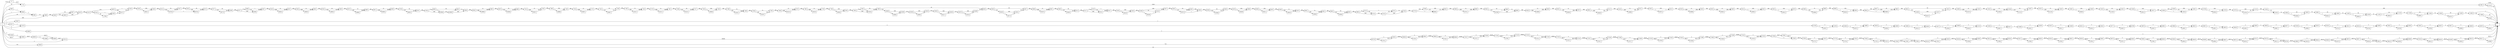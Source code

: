 digraph {
	graph [rankdir=LR]
	node [shape=rectangle]
	777 -> 778 [label=2519]
	778 -> 5982 [label=2559]
	5982 -> 1 [label=2519]
	5982 -> 24723 [label=40]
	5983 -> 5984 [label=1]
	5984 -> 5985 [label=2]
	5985 -> 5996 [label=51]
	5996 -> 6046 [label=360]
	6046 -> 6067 [label=50]
	6046 -> 49632 [label=310]
	6067 -> 6079 [label=51]
	6079 -> 6125 [label=360]
	6125 -> 6145 [label=50]
	6125 -> 49675 [label=310]
	6145 -> 6166 [label=1]
	6145 -> 17964 [label=49]
	6166 -> 6172 [label=50]
	6172 -> 6184 [label=359]
	6184 -> 6185 [label=360]
	6185 -> 6206 [label=359]
	6185 -> 58912 [label=1]
	6206 -> 6214 [label=360]
	6214 -> 6247 [label=50]
	6214 -> 49728 [label=310]
	6247 -> 6253 [label=359]
	6253 -> 6274 [label=50]
	6253 -> 49742 [label=309]
	6274 -> 6277 [label=360]
	6277 -> 6298 [label=50]
	6277 -> 49770 [label=310]
	6298 -> 6377 [label=360]
	6377 -> 6386 [label=51]
	6377 -> 6398 [label=309]
	6386 -> 6398 [label=50]
	6386 -> 6407 [label=1]
	6398 -> 6407 [label=359]
	6407 -> 6416 [label=360]
	6416 -> 6437 [label=51]
	6416 -> 49810 [label=309]
	6437 -> 6440 [label=360]
	6440 -> 6461 [label=51]
	6440 -> 49830 [label=309]
	6461 -> 6542 [label=360]
	6542 -> 6563 [label=50]
	6542 -> 49850 [label=310]
	6563 -> 6572 [label=360]
	6572 -> 6608 [label=51]
	6572 -> 49885 [label=309]
	6608 -> 6617 [label=360]
	6617 -> 6638 [label=51]
	6617 -> 49905 [label=309]
	6638 -> 6746 [label=360]
	6746 -> 6767 [label=50]
	6746 -> 49925 [label=310]
	6767 -> 6794 [label=360]
	6794 -> 6800 [label=51]
	6794 -> 49946 [label=309]
	6800 -> 6821 [label=50]
	6800 -> 49946 [label=1]
	6821 -> 6839 [label=51]
	6839 -> 6842 [label=360]
	6842 -> 6863 [label=51]
	6842 -> 49989 [label=309]
	6863 -> 6875 [label=360]
	6875 -> 6896 [label=50]
	6875 -> 50009 [label=310]
	6896 -> 7013 [label=360]
	7013 -> 7052 [label=51]
	7013 -> 50047 [label=309]
	7052 -> 7088 [label=360]
	7088 -> 7109 [label=359]
	7088 -> 58988 [label=1]
	7109 -> 7254 [label=360]
	7254 -> 7275 [label=51]
	7254 -> 50067 [label=309]
	7275 -> 7325 [label=360]
	7325 -> 7346 [label=50]
	7325 -> 50087 [label=310]
	7346 -> 7403 [label=360]
	7403 -> 7424 [label=51]
	7403 -> 50107 [label=309]
	7424 -> 7470 [label=360]
	7470 -> 7491 [label=51]
	7470 -> 50127 [label=309]
	7491 -> 7496 [label=360]
	7496 -> 7517 [label=50]
	7496 -> 50147 [label=310]
	7517 -> 7535 [label=360]
	7535 -> 7556 [label=359]
	7535 -> 59008 [label=1]
	7556 -> 7568 [label=360]
	7568 -> 7589 [label=51]
	7568 -> 50167 [label=309]
	7589 -> 7604 [label=360]
	7604 -> 7625 [label=51]
	7604 -> 50187 [label=309]
	7625 -> 7646 [label=360]
	7646 -> 7673 [label=51]
	7646 -> 50213 [label=309]
	7673 -> 7682 [label=360]
	7682 -> 7703 [label=51]
	7682 -> 50233 [label=309]
	7703 -> 7799 [label=360]
	7799 -> 7820 [label=359]
	7799 -> 59028 [label=1]
	7820 -> 7830 [label=360]
	7830 -> 7832 [label=51]
	7830 -> 50254 [label=309]
	7832 -> 7859 [label=50]
	7832 -> 50254 [label=1]
	7859 -> 8029 [label=50]
	7859 -> 50268 [label=310]
	8029 -> 8030 [label=360]
	8030 -> 50430 [label=310]
	8030 -> 8057 [label=50]
	8057 -> 8060 [label=360]
	8060 -> 8081 [label=51]
	8060 -> 50475 [label=309]
	8081 -> 8093 [label=360]
	8093 -> 8114 [label=50]
	8093 -> 50495 [label=310]
	8114 -> 8117 [label=360]
	8117 -> 8126 [label=51]
	8117 -> 8141 [label=309]
	8126 -> 8141 [label=50]
	8126 -> 8147 [label=1]
	8141 -> 8147 [label=359]
	8147 -> 8159 [label=360]
	8159 -> 8195 [label=359]
	8159 -> 59229 [label=1]
	8195 -> 8198 [label=360]
	8198 -> 8219 [label=50]
	8198 -> 8237 [label=309]
	8198 -> 59249 [label=1]
	8219 -> 8237 [label=51]
	8237 -> 8261 [label=360]
	8261 -> 8282 [label=50]
	8261 -> 50574 [label=310]
	8282 -> 8300 [label=359]
	8300 -> 8338 [label=360]
	8338 -> 8359 [label=50]
	8338 -> 50596 [label=310]
	8359 -> 8378 [label=360]
	8378 -> 8399 [label=359]
	8378 -> 59289 [label=1]
	8399 -> 8409 [label=360]
	8409 -> 8432 [label=359]
	8409 -> 59311 [label=1]
	8432 -> 8449 [label=360]
	8449 -> 8470 [label=51]
	8449 -> 50616 [label=309]
	8470 -> 8601 [label=360]
	8601 -> 8622 [label=51]
	8601 -> 50636 [label=309]
	8622 -> 8632 [label=360]
	8632 -> 8653 [label=50]
	8632 -> 50656 [label=310]
	8653 -> 8695 [label=360]
	8695 -> 8710 [label=51]
	8695 -> 8716 [label=309]
	8710 -> 8716 [label=50]
	8710 -> 8731 [label=1]
	8716 -> 8725 [label=359]
	8725 -> 8731 [label=50]
	8725 -> 8746 [label=309]
	8731 -> 8746 [label=51]
	8746 -> 8779 [label=360]
	8779 -> 8788 [label=359]
	8779 -> 8800 [label=1]
	8788 -> 8800 [label=50]
	8788 -> 8824 [label=309]
	8800 -> 8824 [label=51]
	8824 -> 8848 [label=360]
	8848 -> 8869 [label=51]
	8848 -> 50751 [label=309]
	8869 -> 8944 [label=360]
	8944 -> 8965 [label=50]
	8944 -> 50769 [label=310]
	8965 -> 8983 [label=51]
	8983 -> 9028 [label=360]
	9028 -> 9049 [label=51]
	9028 -> 50809 [label=309]
	9049 -> 9052 [label=360]
	9052 -> 9073 [label=51]
	9052 -> 50829 [label=309]
	9073 -> 9091 [label=360]
	9091 -> 9112 [label=51]
	9091 -> 50849 [label=309]
	9112 -> 9130 [label=360]
	9130 -> 9151 [label=51]
	9130 -> 50869 [label=309]
	9151 -> 9192 [label=360]
	9192 -> 9213 [label=359]
	9192 -> 59373 [label=1]
	9213 -> 9229 [label=360]
	9229 -> 9250 [label=51]
	9229 -> 50889 [label=309]
	9250 -> 9352 [label=360]
	9352 -> 9406 [label=51]
	9352 -> 50942 [label=309]
	9406 -> 9514 [label=360]
	9514 -> 9535 [label=359]
	9514 -> 59393 [label=1]
	9535 -> 9555 [label=360]
	9555 -> 9576 [label=359]
	9555 -> 59413 [label=1]
	9576 -> 9586 [label=360]
	9586 -> 9609 [label=51]
	9586 -> 50964 [label=309]
	9609 -> 9808 [label=360]
	9808 -> 9829 [label=359]
	9808 -> 59433 [label=1]
	9829 -> 9844 [label=360]
	9844 -> 9847 [label=359]
	9844 -> 50982 [label=1]
	9847 -> 9880 [label=50]
	9847 -> 50982 [label=309]
	9880 -> 9954 [label=360]
	9954 -> 10012 [label=50]
	9954 -> 51006 [label=310]
	10012 -> 10080 [label=360]
	10080 -> 10101 [label=51]
	10080 -> 51073 [label=309]
	10101 -> 10225 [label=360]
	10225 -> 10246 [label=51]
	10225 -> 51093 [label=309]
	10246 -> 10267 [label=50]
	10246 -> 51113 [label=310]
	10267 -> 10312 [label=360]
	10312 -> 10333 [label=51]
	10312 -> 51133 [label=309]
	10333 -> 10361 [label=360]
	10361 -> 10382 [label=359]
	10361 -> 59493 [label=1]
	10382 -> 10423 [label=360]
	10423 -> 10451 [label=50]
	10423 -> 51160 [label=310]
	10451 -> 10456 [label=360]
	10456 -> 10477 [label=359]
	10456 -> 59513 [label=1]
	10477 -> 10495 [label=360]
	10495 -> 10500 [label=359]
	10495 -> 10516 [label=1]
	10500 -> 10516 [label=50]
	10500 -> 10561 [label=309]
	10516 -> 10561 [label=51]
	10561 -> 10708 [label=360]
	10708 -> 10729 [label=359]
	10708 -> 59553 [label=1]
	10729 -> 10755 [label=360]
	10755 -> 10761 [label=51]
	10755 -> 10776 [label=309]
	10761 -> 10776 [label=50]
	10761 -> 10782 [label=1]
	10776 -> 10780 [label=359]
	10780 -> 10782 [label=50]
	10780 -> 1 [label=309]
	10782 -> 10804 [label=51]
	10804 -> 10825 [label=50]
	10804 -> 59593 [label=1]
	10825 -> 10861 [label=51]
	10861 -> 10882 [label=50]
	10861 -> 59613 [label=1]
	10882 -> 11005 [label=51]
	11005 -> 11026 [label=50]
	11005 -> 59633 [label=1]
	11026 -> 11105 [label=51]
	11105 -> 11126 [label=50]
	11105 -> 59653 [label=1]
	11126 -> 11349 [label=51]
	11349 -> 11384 [label=50]
	11349 -> 59687 [label=1]
	11384 -> 11638 [label=51]
	11638 -> 11659 [label=50]
	11638 -> 59707 [label=1]
	11659 -> 11963 [label=51]
	11963 -> 1 [label=1]
	11963 -> 17966 [label=50]
	17964 -> 6166 [label=49]
	17966 -> 59708 [label=1]
	17966 -> 1 [label=49]
	23947 -> 1 [label=1]
	24723 -> 1 [label=40]
	24724 -> 24759 [label=3]
	24759 -> 24780 [label=2]
	24759 -> 43337 [label=1]
	24780 -> 24850 [label=3]
	24850 -> 24889 [label=2]
	24850 -> 43375 [label=1]
	24889 -> 24918 [label=3]
	24918 -> 24939 [label=2]
	24918 -> 43395 [label=1]
	24939 -> 24984 [label=3]
	24984 -> 25005 [label=2]
	24984 -> 43415 [label=1]
	25005 -> 25077 [label=3]
	25077 -> 25098 [label=2]
	25077 -> 43435 [label=1]
	25098 -> 25119 [label=2]
	25098 -> 43455 [label=1]
	25119 -> 25284 [label=3]
	25284 -> 25317 [label=2]
	25284 -> 43487 [label=1]
	25317 -> 25488 [label=3]
	25488 -> 25509 [label=2]
	25488 -> 43507 [label=1]
	25509 -> 25547 [label=3]
	25547 -> 25568 [label=2]
	25547 -> 43527 [label=1]
	25568 -> 26521 [label=3]
	26521 -> 26542 [label=2]
	26521 -> 43547 [label=1]
	26542 -> 26777 [label=3]
	26777 -> 26798 [label=2]
	26777 -> 43567 [label=1]
	26798 -> 28870 [label=3]
	28870 -> 28891 [label=2]
	28870 -> 43587 [label=1]
	28891 -> 28894 [label=3]
	28894 -> 28915 [label=2]
	28894 -> 43607 [label=1]
	28915 -> 28957 [label=3]
	28957 -> 28978 [label=2]
	28957 -> 43627 [label=1]
	28978 -> 29029 [label=3]
	29029 -> 29050 [label=2]
	29029 -> 43647 [label=1]
	29050 -> 29056 [label=3]
	29056 -> 29077 [label=2]
	29056 -> 43667 [label=1]
	29077 -> 29158 [label=3]
	29158 -> 29182 [label=2]
	29158 -> 43690 [label=1]
	29182 -> 29191 [label=3]
	29191 -> 29212 [label=2]
	29191 -> 43710 [label=1]
	29212 -> 29224 [label=3]
	29224 -> 29260 [label=2]
	29224 -> 43745 [label=1]
	29260 -> 29341 [label=3]
	29341 -> 29365 [label=2]
	29341 -> 43768 [label=1]
	29365 -> 29401 [label=3]
	29401 -> 29422 [label=2]
	29401 -> 43788 [label=1]
	29422 -> 29917 [label=3]
	29917 -> 29938 [label=2]
	29917 -> 43808 [label=1]
	29938 -> 29970 [label=3]
	29970 -> 1 [label=2]
	29970 -> 43891 [label=1]
	36685 -> 1 [label=2]
	36716 -> 36719 [label=36580]
	36719 -> 36761 [label=3]
	36719 -> 47411 [label=36577]
	36761 -> 36920 [label=36580]
	36920 -> 36941 [label=3]
	36920 -> 47431 [label=36577]
	36941 -> 36943 [label=36580]
	36943 -> 36964 [label=3]
	36943 -> 47451 [label=36577]
	36964 -> 37027 [label=36580]
	37027 -> 37048 [label=3]
	37027 -> 47471 [label=36577]
	37048 -> 37105 [label=36580]
	37105 -> 37126 [label=3]
	37105 -> 47491 [label=36577]
	37126 -> 37162 [label=36580]
	37162 -> 37183 [label=3]
	37162 -> 47511 [label=36577]
	37183 -> 37192 [label=36580]
	37192 -> 37219 [label=3]
	37192 -> 47537 [label=36577]
	37219 -> 37237 [label=36580]
	37237 -> 37258 [label=3]
	37237 -> 47557 [label=36577]
	37258 -> 37348 [label=36580]
	37348 -> 37369 [label=3]
	37348 -> 47577 [label=36577]
	37369 -> 37378 [label=36580]
	37378 -> 37420 [label=3]
	37378 -> 47618 [label=36577]
	37420 -> 37445 [label=36580]
	37445 -> 37466 [label=3]
	37445 -> 47638 [label=36577]
	37466 -> 37468 [label=36580]
	37468 -> 37489 [label=3]
	37468 -> 47658 [label=36577]
	37489 -> 37519 [label=36580]
	37519 -> 37540 [label=3]
	37519 -> 47678 [label=36577]
	37540 -> 37606 [label=36580]
	37606 -> 37630 [label=3]
	37606 -> 47691 [label=36577]
	37630 -> 37645 [label=36576]
	37645 -> 37672 [label=3]
	37645 -> 47727 [label=36573]
	37672 -> 37779 [label=36576]
	37779 -> 37814 [label=3]
	37779 -> 47761 [label=36573]
	37814 -> 37854 [label=36576]
	37854 -> 37875 [label=3]
	37854 -> 47781 [label=36573]
	37875 -> 37944 [label=36576]
	37944 -> 37965 [label=3]
	37944 -> 47801 [label=36573]
	37965 -> 38142 [label=36576]
	38142 -> 38163 [label=3]
	38142 -> 47821 [label=36573]
	38163 -> 38169 [label=36576]
	38169 -> 38205 [label=3]
	38169 -> 47856 [label=36573]
	38205 -> 38214 [label=36576]
	38214 -> 38244 [label=3]
	38214 -> 47885 [label=36573]
	38244 -> 38271 [label=36576]
	38271 -> 38292 [label=3]
	38271 -> 47905 [label=36573]
	38292 -> 38310 [label=36576]
	38310 -> 38331 [label=3]
	38310 -> 47925 [label=36573]
	38331 -> 38334 [label=36576]
	38334 -> 38361 [label=3]
	38334 -> 47951 [label=36573]
	38361 -> 38370 [label=36576]
	38370 -> 38391 [label=3]
	38370 -> 47971 [label=36573]
	38391 -> 38482 [label=36576]
	38482 -> 38503 [label=3]
	38482 -> 47991 [label=36573]
	38503 -> 38505 [label=36576]
	38505 -> 38538 [label=3]
	38505 -> 48023 [label=36573]
	38538 -> 38598 [label=36576]
	38598 -> 38637 [label=3]
	38598 -> 48061 [label=36573]
	38637 -> 38674 [label=36576]
	38674 -> 38715 [label=3]
	38674 -> 48101 [label=36573]
	38715 -> 38718 [label=36576]
	38718 -> 38739 [label=3]
	38718 -> 48121 [label=36573]
	38739 -> 38805 [label=36576]
	38805 -> 38844 [label=3]
	38805 -> 48159 [label=36573]
	38844 -> 38853 [label=36576]
	38853 -> 38874 [label=3]
	38853 -> 48179 [label=36573]
	38874 -> 38877 [label=36576]
	38877 -> 39015 [label=3]
	38877 -> 48316 [label=36573]
	39015 -> 39018 [label=36576]
	39018 -> 39096 [label=3]
	39018 -> 48393 [label=36573]
	39096 -> 39144 [label=36576]
	39144 -> 39165 [label=3]
	39144 -> 48413 [label=36573]
	39165 -> 39189 [label=36576]
	39189 -> 39210 [label=3]
	39189 -> 48433 [label=36573]
	39210 -> 39217 [label=36576]
	39217 -> 1 [label=36573]
	39217 -> 42666 [label=3]
	42666 -> 1 [label=3]
	43317 -> 24724 [label=1]
	43337 -> 24780 [label=1]
	43375 -> 24889 [label=1]
	43395 -> 24939 [label=1]
	43415 -> 25005 [label=1]
	43435 -> 25098 [label=1]
	43455 -> 25119 [label=1]
	43487 -> 25317 [label=1]
	43507 -> 25509 [label=1]
	43527 -> 25568 [label=1]
	43547 -> 26542 [label=1]
	43567 -> 26798 [label=1]
	43587 -> 28891 [label=1]
	43607 -> 28915 [label=1]
	43627 -> 28978 [label=1]
	43647 -> 29050 [label=1]
	43667 -> 29077 [label=1]
	43690 -> 29182 [label=1]
	43710 -> 29212 [label=1]
	43745 -> 29260 [label=1]
	43768 -> 29365 [label=1]
	43788 -> 29422 [label=1]
	43808 -> 29938 [label=1]
	43891 -> 1 [label=1]
	43892 -> 46935 [label=36577]
	46935 -> 46956 [label=36573]
	46935 -> 52868 [label=4]
	46956 -> 36716 [label=36577]
	47411 -> 36761 [label=36577]
	47431 -> 36941 [label=36577]
	47451 -> 36964 [label=36577]
	47471 -> 37048 [label=36577]
	47491 -> 37126 [label=36577]
	47511 -> 37183 [label=36577]
	47537 -> 37219 [label=36577]
	47557 -> 37258 [label=36577]
	47577 -> 37369 [label=36577]
	47618 -> 37420 [label=36577]
	47638 -> 37466 [label=36577]
	47658 -> 37489 [label=36577]
	47678 -> 37540 [label=36577]
	47691 -> 1 [label=4]
	47691 -> 37630 [label=36573]
	47727 -> 37672 [label=36573]
	47761 -> 37814 [label=36573]
	47781 -> 37875 [label=36573]
	47801 -> 37965 [label=36573]
	47821 -> 38163 [label=36573]
	47856 -> 38205 [label=36573]
	47885 -> 38244 [label=36573]
	47905 -> 38292 [label=36573]
	47925 -> 38331 [label=36573]
	47951 -> 38361 [label=36573]
	47971 -> 38391 [label=36573]
	47991 -> 38503 [label=36573]
	48023 -> 38538 [label=36573]
	48061 -> 38637 [label=36573]
	48101 -> 38715 [label=36573]
	48121 -> 38739 [label=36573]
	48159 -> 38844 [label=36573]
	48179 -> 38874 [label=36573]
	48316 -> 39015 [label=36573]
	48393 -> 39096 [label=36573]
	48413 -> 39165 [label=36573]
	48433 -> 39210 [label=36573]
	49632 -> 6079 [label=309]
	49632 -> 6067 [label=1]
	49675 -> 6172 [label=309]
	49675 -> 6184 [label=1]
	49728 -> 6247 [label=309]
	49728 -> 49742 [label=1]
	49742 -> 6274 [label=310]
	49770 -> 6298 [label=310]
	49810 -> 6437 [label=309]
	49830 -> 6461 [label=309]
	49850 -> 6563 [label=310]
	49885 -> 6608 [label=309]
	49905 -> 6638 [label=309]
	49925 -> 6767 [label=310]
	49946 -> 49949 [label=310]
	49949 -> 6839 [label=309]
	49949 -> 6821 [label=1]
	49989 -> 6863 [label=309]
	50009 -> 6896 [label=310]
	50047 -> 7052 [label=309]
	50067 -> 7275 [label=309]
	50087 -> 7346 [label=310]
	50107 -> 7424 [label=309]
	50127 -> 7491 [label=309]
	50147 -> 7517 [label=310]
	50167 -> 7589 [label=309]
	50187 -> 7625 [label=309]
	50213 -> 7673 [label=309]
	50233 -> 7703 [label=309]
	50254 -> 7859 [label=310]
	50268 -> 50289 [label=309]
	50268 -> 59065 [label=1]
	50289 -> 50295 [label=310]
	50295 -> 50316 [label=309]
	50295 -> 59085 [label=1]
	50316 -> 50325 [label=310]
	50325 -> 50358 [label=309]
	50325 -> 59117 [label=1]
	50358 -> 50370 [label=310]
	50370 -> 50408 [label=309]
	50370 -> 59154 [label=1]
	50408 -> 8029 [label=310]
	50430 -> 50451 [label=309]
	50430 -> 59174 [label=1]
	50451 -> 8057 [label=310]
	50475 -> 8081 [label=309]
	50495 -> 8114 [label=310]
	50574 -> 8282 [label=309]
	50574 -> 8300 [label=1]
	50596 -> 8359 [label=310]
	50616 -> 8470 [label=309]
	50636 -> 8622 [label=309]
	50656 -> 8653 [label=310]
	50751 -> 8869 [label=309]
	50769 -> 8983 [label=309]
	50769 -> 8965 [label=1]
	50809 -> 9049 [label=309]
	50829 -> 9073 [label=309]
	50849 -> 9112 [label=309]
	50869 -> 9151 [label=309]
	50889 -> 9250 [label=309]
	50942 -> 9406 [label=309]
	50964 -> 9609 [label=309]
	50982 -> 9880 [label=310]
	51006 -> 51027 [label=309]
	51006 -> 59473 [label=1]
	51027 -> 10012 [label=310]
	51073 -> 10101 [label=309]
	51093 -> 10246 [label=309]
	51113 -> 10267 [label=310]
	51133 -> 10333 [label=309]
	51160 -> 10451 [label=310]
	52848 -> 43892 [label=4]
	52868 -> 46956 [label=4]
	58849 -> 1 [label=725]
	58912 -> 6206 [label=1]
	58988 -> 7109 [label=1]
	59008 -> 7556 [label=1]
	59028 -> 7820 [label=1]
	59065 -> 50289 [label=1]
	59085 -> 50316 [label=1]
	59117 -> 50358 [label=1]
	59154 -> 50408 [label=1]
	59174 -> 50451 [label=1]
	59229 -> 8195 [label=1]
	59249 -> 8219 [label=1]
	59289 -> 8399 [label=1]
	59311 -> 8432 [label=1]
	59373 -> 9213 [label=1]
	59393 -> 9535 [label=1]
	59413 -> 9576 [label=1]
	59433 -> 9829 [label=1]
	59473 -> 51027 [label=1]
	59493 -> 10382 [label=1]
	59513 -> 10477 [label=1]
	59553 -> 10729 [label=1]
	59593 -> 10825 [label=1]
	59613 -> 10882 [label=1]
	59633 -> 11026 [label=1]
	59653 -> 11126 [label=1]
	59687 -> 11384 [label=1]
	59707 -> 11659 [label=1]
	59708 -> 1 [label=1]
	0 -> 5983 [label=1]
	0 -> 5985 [label=49]
	0 -> 778 [label=40]
	0 -> 24724 [label=2]
	0 -> 43892 [label=36573]
	0 -> 5984 [label=1]
	0 -> 777 [label=2519]
	0 -> 1 [label=81]
	0 -> 23947 [label=1]
	0 -> 36685 [label=2]
	0 -> 36716 [label=3]
	0 -> 43317 [label=1]
	0 -> 5996 [label=309]
	0 -> 52848 [label=4]
	0 -> 58849 [label=725]
}
